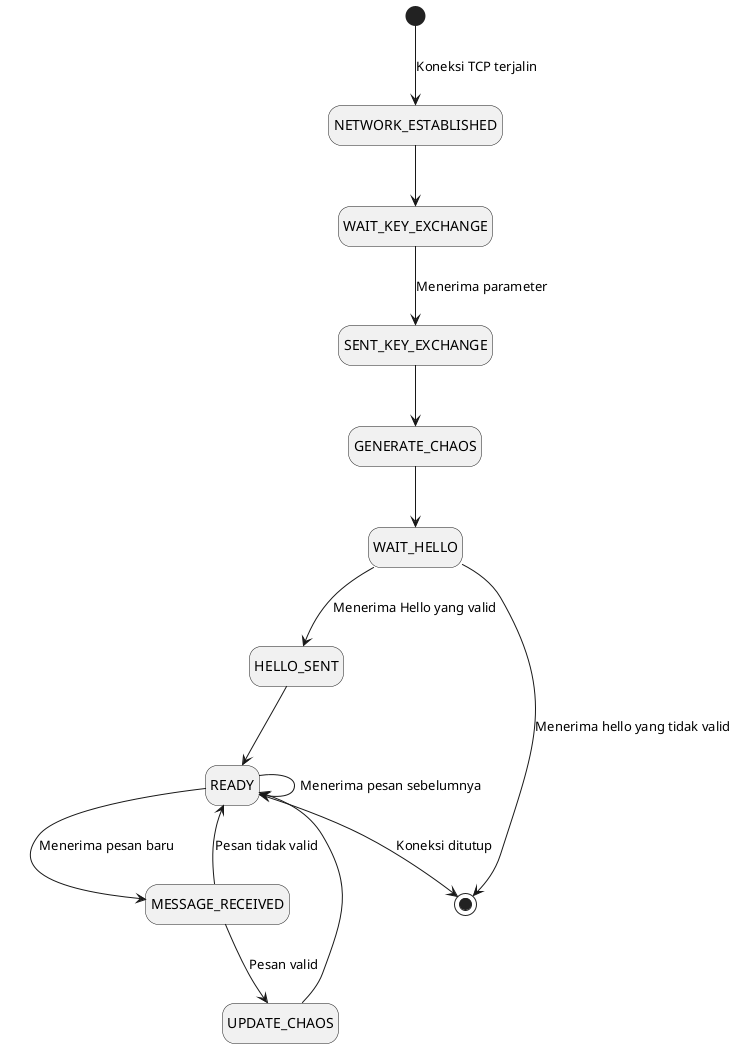 @startuml "Receiver State"
hide empty description

[*] --> NETWORK_ESTABLISHED: Koneksi TCP terjalin
NETWORK_ESTABLISHED --> WAIT_KEY_EXCHANGE
WAIT_KEY_EXCHANGE --> SENT_KEY_EXCHANGE: Menerima parameter
SENT_KEY_EXCHANGE --> GENERATE_CHAOS

GENERATE_CHAOS --> WAIT_HELLO
WAIT_HELLO --> HELLO_SENT: Menerima Hello yang valid
WAIT_HELLO --> [*]: Menerima hello yang tidak valid

HELLO_SENT --> READY
READY --> MESSAGE_RECEIVED: Menerima pesan baru
MESSAGE_RECEIVED --> UPDATE_CHAOS: Pesan valid
MESSAGE_RECEIVED --> READY: Pesan tidak valid
UPDATE_CHAOS --> READY

READY --> READY: Menerima pesan sebelumnya

READY --> [*]: Koneksi ditutup

@enduml